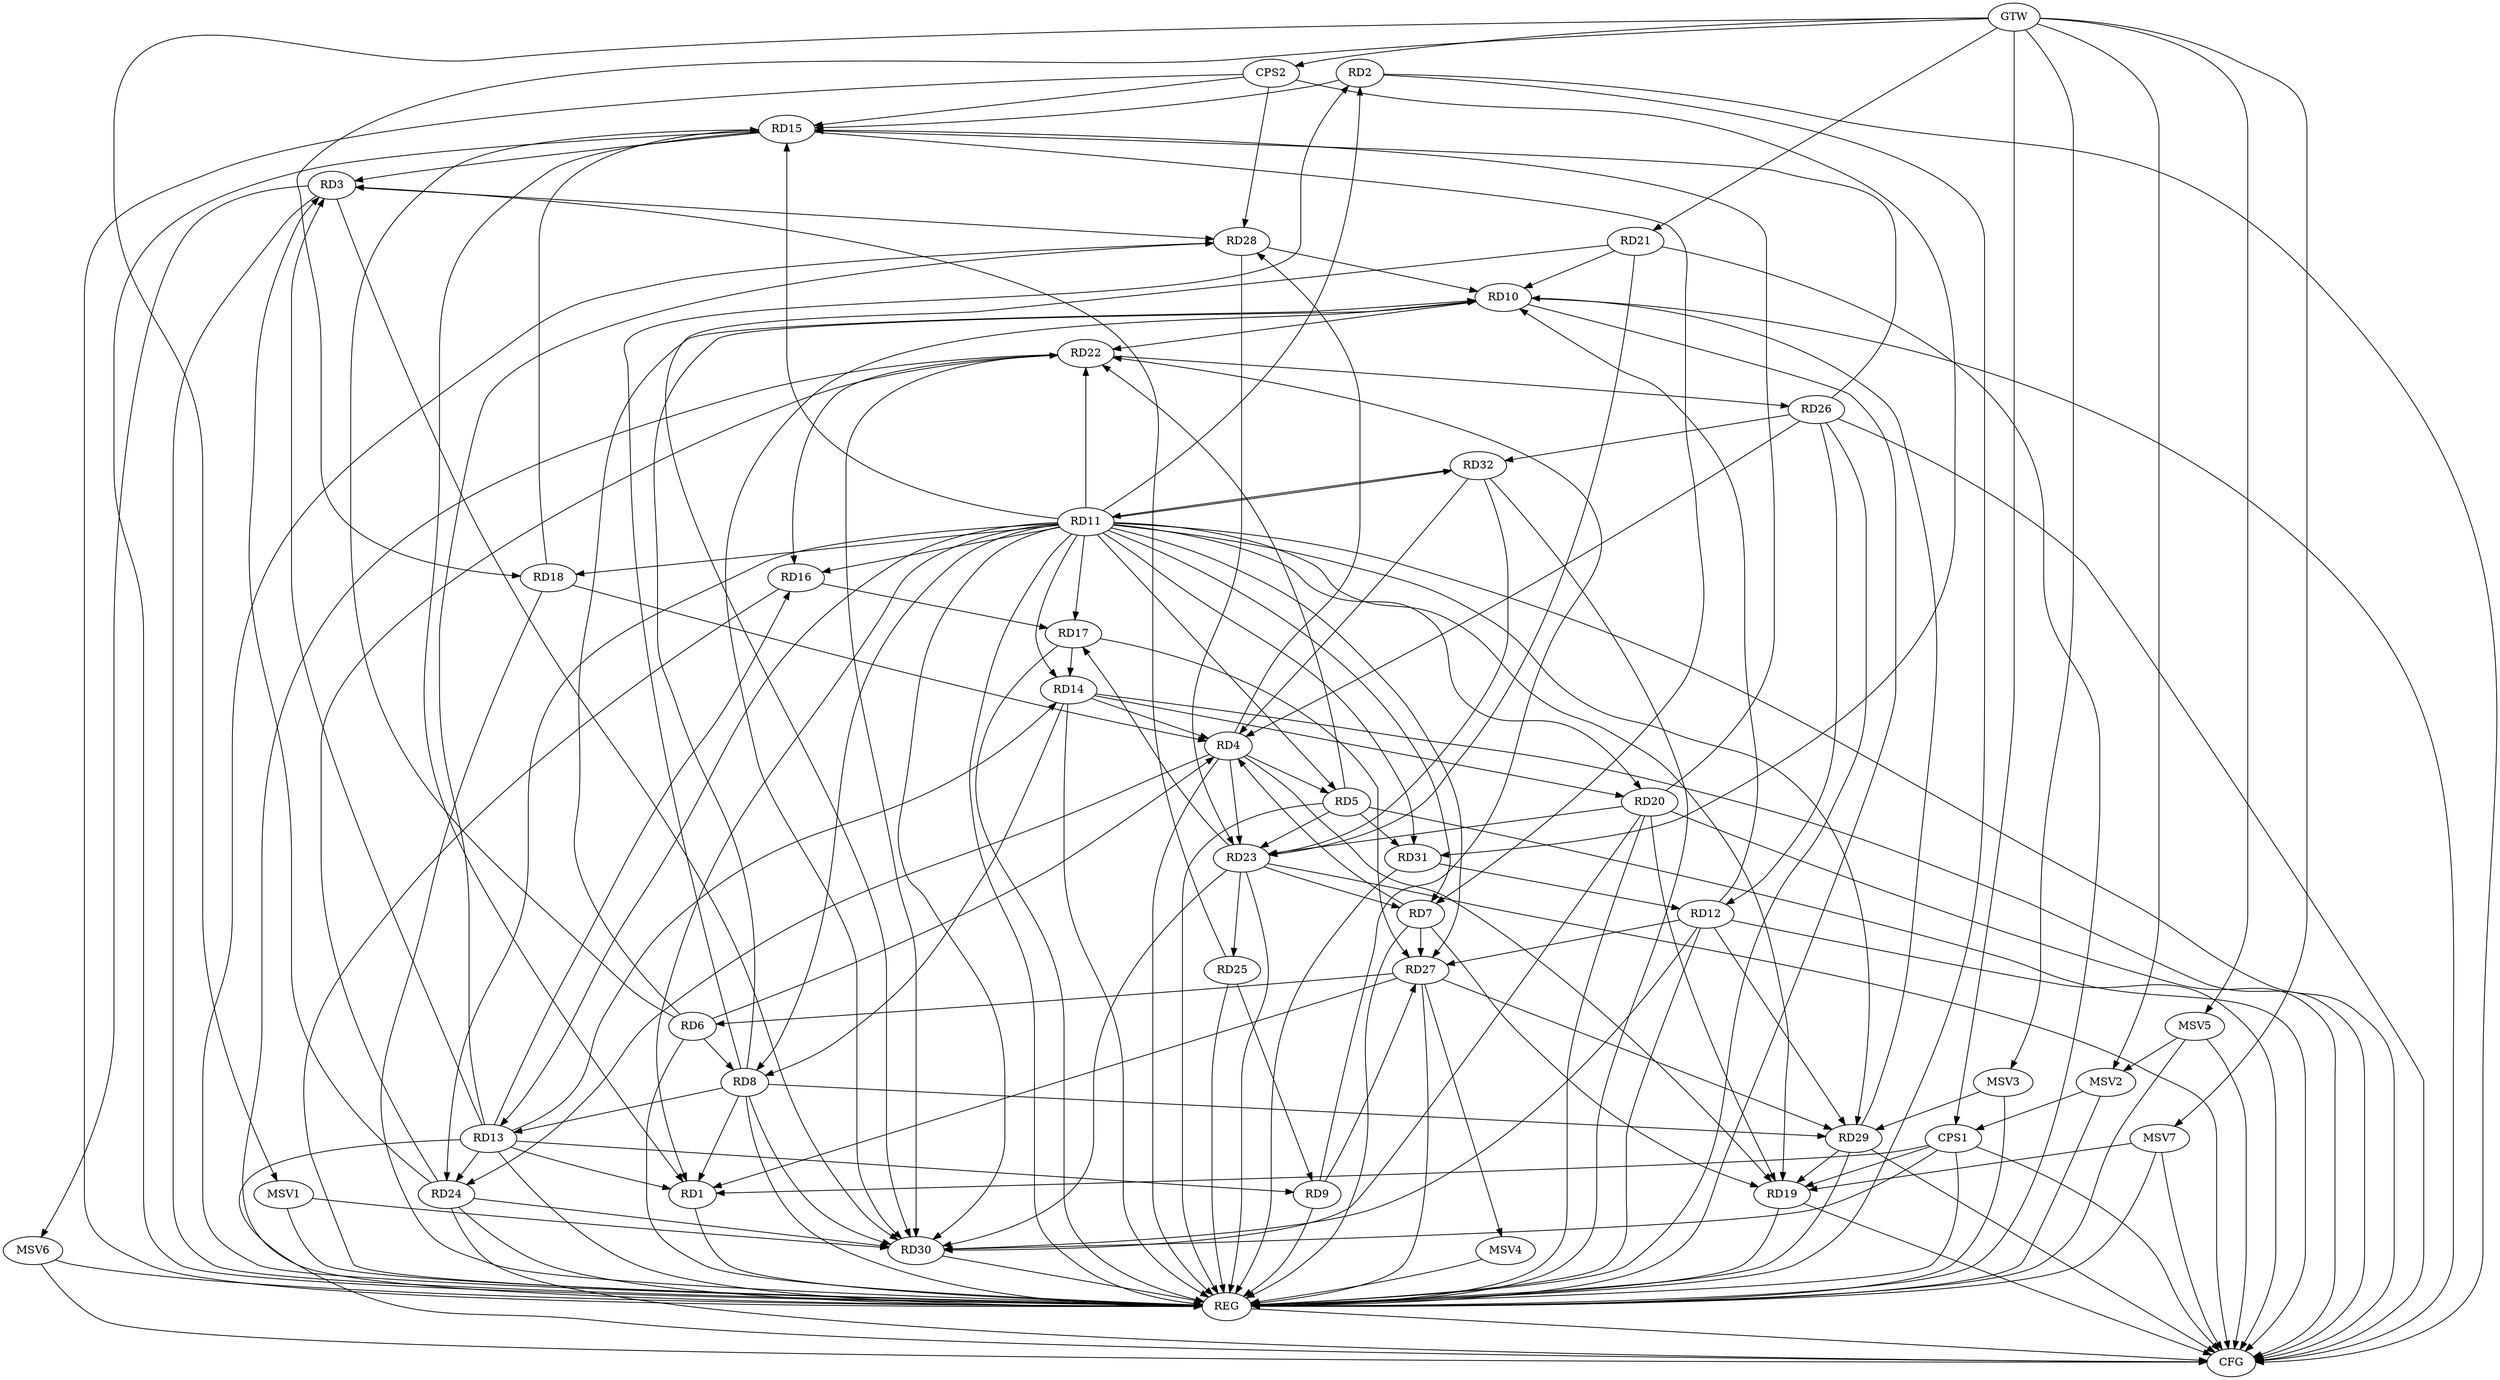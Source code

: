 strict digraph G {
  RD1 [ label="RD1" ];
  RD2 [ label="RD2" ];
  RD3 [ label="RD3" ];
  RD4 [ label="RD4" ];
  RD5 [ label="RD5" ];
  RD6 [ label="RD6" ];
  RD7 [ label="RD7" ];
  RD8 [ label="RD8" ];
  RD9 [ label="RD9" ];
  RD10 [ label="RD10" ];
  RD11 [ label="RD11" ];
  RD12 [ label="RD12" ];
  RD13 [ label="RD13" ];
  RD14 [ label="RD14" ];
  RD15 [ label="RD15" ];
  RD16 [ label="RD16" ];
  RD17 [ label="RD17" ];
  RD18 [ label="RD18" ];
  RD19 [ label="RD19" ];
  RD20 [ label="RD20" ];
  RD21 [ label="RD21" ];
  RD22 [ label="RD22" ];
  RD23 [ label="RD23" ];
  RD24 [ label="RD24" ];
  RD25 [ label="RD25" ];
  RD26 [ label="RD26" ];
  RD27 [ label="RD27" ];
  RD28 [ label="RD28" ];
  RD29 [ label="RD29" ];
  RD30 [ label="RD30" ];
  RD31 [ label="RD31" ];
  RD32 [ label="RD32" ];
  CPS1 [ label="CPS1" ];
  CPS2 [ label="CPS2" ];
  GTW [ label="GTW" ];
  REG [ label="REG" ];
  CFG [ label="CFG" ];
  MSV1 [ label="MSV1" ];
  MSV2 [ label="MSV2" ];
  MSV3 [ label="MSV3" ];
  MSV4 [ label="MSV4" ];
  MSV5 [ label="MSV5" ];
  MSV6 [ label="MSV6" ];
  MSV7 [ label="MSV7" ];
  RD8 -> RD1;
  RD11 -> RD1;
  RD13 -> RD1;
  RD15 -> RD1;
  RD27 -> RD1;
  RD8 -> RD2;
  RD11 -> RD2;
  RD2 -> RD15;
  RD13 -> RD3;
  RD15 -> RD3;
  RD24 -> RD3;
  RD25 -> RD3;
  RD3 -> RD28;
  RD3 -> RD30;
  RD4 -> RD5;
  RD6 -> RD4;
  RD7 -> RD4;
  RD14 -> RD4;
  RD18 -> RD4;
  RD4 -> RD19;
  RD4 -> RD23;
  RD4 -> RD24;
  RD26 -> RD4;
  RD4 -> RD28;
  RD32 -> RD4;
  RD5 -> RD22;
  RD5 -> RD23;
  RD5 -> RD31;
  RD6 -> RD8;
  RD6 -> RD10;
  RD6 -> RD15;
  RD27 -> RD6;
  RD15 -> RD7;
  RD7 -> RD19;
  RD23 -> RD7;
  RD7 -> RD27;
  RD8 -> RD10;
  RD11 -> RD8;
  RD8 -> RD13;
  RD14 -> RD8;
  RD8 -> RD29;
  RD8 -> RD30;
  RD13 -> RD9;
  RD9 -> RD22;
  RD25 -> RD9;
  RD9 -> RD27;
  RD12 -> RD10;
  RD21 -> RD10;
  RD10 -> RD22;
  RD28 -> RD10;
  RD29 -> RD10;
  RD10 -> RD30;
  RD11 -> RD17;
  RD11 -> RD24;
  RD11 -> RD29;
  RD11 -> RD30;
  RD32 -> RD11;
  RD26 -> RD12;
  RD12 -> RD27;
  RD12 -> RD29;
  RD12 -> RD30;
  RD31 -> RD12;
  RD13 -> RD14;
  RD13 -> RD16;
  RD13 -> RD24;
  RD13 -> RD28;
  RD17 -> RD14;
  RD14 -> RD20;
  RD18 -> RD15;
  RD20 -> RD15;
  RD26 -> RD15;
  RD16 -> RD17;
  RD22 -> RD16;
  RD23 -> RD17;
  RD17 -> RD27;
  RD20 -> RD19;
  RD29 -> RD19;
  RD20 -> RD23;
  RD20 -> RD30;
  RD21 -> RD23;
  RD21 -> RD30;
  RD24 -> RD22;
  RD22 -> RD26;
  RD22 -> RD30;
  RD23 -> RD25;
  RD28 -> RD23;
  RD23 -> RD30;
  RD32 -> RD23;
  RD24 -> RD30;
  RD26 -> RD32;
  RD27 -> RD29;
  CPS1 -> RD1;
  CPS1 -> RD19;
  CPS1 -> RD30;
  CPS2 -> RD15;
  CPS2 -> RD28;
  CPS2 -> RD31;
  GTW -> RD18;
  GTW -> RD21;
  GTW -> CPS1;
  GTW -> CPS2;
  RD1 -> REG;
  RD2 -> REG;
  RD3 -> REG;
  RD4 -> REG;
  RD5 -> REG;
  RD6 -> REG;
  RD7 -> REG;
  RD8 -> REG;
  RD9 -> REG;
  RD10 -> REG;
  RD11 -> REG;
  RD12 -> REG;
  RD13 -> REG;
  RD14 -> REG;
  RD15 -> REG;
  RD16 -> REG;
  RD17 -> REG;
  RD18 -> REG;
  RD19 -> REG;
  RD20 -> REG;
  RD21 -> REG;
  RD22 -> REG;
  RD23 -> REG;
  RD24 -> REG;
  RD25 -> REG;
  RD26 -> REG;
  RD27 -> REG;
  RD28 -> REG;
  RD29 -> REG;
  RD30 -> REG;
  RD31 -> REG;
  RD32 -> REG;
  CPS1 -> REG;
  CPS2 -> REG;
  RD26 -> CFG;
  RD10 -> CFG;
  RD24 -> CFG;
  RD5 -> CFG;
  RD19 -> CFG;
  RD13 -> CFG;
  RD2 -> CFG;
  CPS1 -> CFG;
  RD12 -> CFG;
  RD14 -> CFG;
  RD23 -> CFG;
  RD20 -> CFG;
  RD29 -> CFG;
  REG -> CFG;
  RD11 -> CFG;
  RD11 -> RD22;
  RD11 -> RD16;
  RD11 -> RD7;
  RD11 -> RD14;
  RD11 -> RD13;
  RD11 -> RD15;
  RD11 -> RD19;
  RD11 -> RD31;
  RD11 -> RD18;
  RD11 -> RD27;
  RD11 -> RD20;
  RD11 -> RD32;
  RD11 -> RD5;
  MSV1 -> RD30;
  GTW -> MSV1;
  MSV1 -> REG;
  MSV2 -> CPS1;
  GTW -> MSV2;
  MSV2 -> REG;
  MSV3 -> RD29;
  GTW -> MSV3;
  MSV3 -> REG;
  RD27 -> MSV4;
  MSV4 -> REG;
  MSV5 -> MSV2;
  GTW -> MSV5;
  MSV5 -> REG;
  MSV5 -> CFG;
  RD3 -> MSV6;
  MSV6 -> REG;
  MSV6 -> CFG;
  MSV7 -> RD19;
  GTW -> MSV7;
  MSV7 -> REG;
  MSV7 -> CFG;
}
